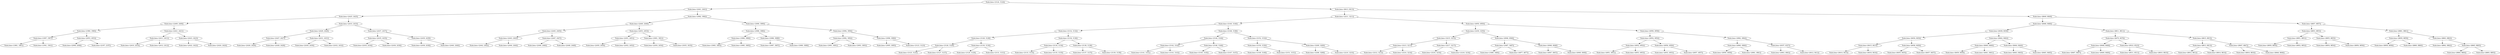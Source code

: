 digraph G{
1660613727 [label="Node{data=[3124, 3124]}"]
1660613727 -> 551444637
551444637 [label="Node{data=[2441, 2441]}"]
551444637 -> 714859705
714859705 [label="Node{data=[2425, 2425]}"]
714859705 -> 679014871
679014871 [label="Node{data=[2409, 2409]}"]
679014871 -> 487956619
487956619 [label="Node{data=[1960, 1960]}"]
487956619 -> 1310519612
1310519612 [label="Node{data=[1907, 1907]}"]
1310519612 -> 995588714
995588714 [label="Node{data=[1861, 1861]}"]
1310519612 -> 1414447774
1414447774 [label="Node{data=[1941, 1941]}"]
487956619 -> 1693397348
1693397348 [label="Node{data=[2053, 2053]}"]
1693397348 -> 1297332692
1297332692 [label="Node{data=[2008, 2008]}"]
1693397348 -> 1297555006
1297555006 [label="Node{data=[2197, 2197]}"]
679014871 -> 1873768248
1873768248 [label="Node{data=[2421, 2421]}"]
1873768248 -> 1926633400
1926633400 [label="Node{data=[2411, 2411]}"]
1926633400 -> 580623663
580623663 [label="Node{data=[2410, 2410]}"]
1926633400 -> 1464385964
1464385964 [label="Node{data=[2412, 2412]}"]
1873768248 -> 1133159122
1133159122 [label="Node{data=[2423, 2423]}"]
1133159122 -> 19072716
19072716 [label="Node{data=[2422, 2422]}"]
1133159122 -> 2133823778
2133823778 [label="Node{data=[2424, 2424]}"]
714859705 -> 1861974730
1861974730 [label="Node{data=[2433, 2433]}"]
1861974730 -> 2029111797
2029111797 [label="Node{data=[2429, 2429]}"]
2029111797 -> 1644016961
1644016961 [label="Node{data=[2427, 2427]}"]
1644016961 -> 1649975005
1649975005 [label="Node{data=[2426, 2426]}"]
1644016961 -> 1463850358
1463850358 [label="Node{data=[2428, 2428]}"]
2029111797 -> 554188810
554188810 [label="Node{data=[2431, 2431]}"]
554188810 -> 768851671
768851671 [label="Node{data=[2430, 2430]}"]
554188810 -> 198927302
198927302 [label="Node{data=[2432, 2432]}"]
1861974730 -> 1482931438
1482931438 [label="Node{data=[2437, 2437]}"]
1482931438 -> 998817784
998817784 [label="Node{data=[2435, 2435]}"]
998817784 -> 186489688
186489688 [label="Node{data=[2434, 2434]}"]
998817784 -> 1535646894
1535646894 [label="Node{data=[2436, 2436]}"]
1482931438 -> 516509693
516509693 [label="Node{data=[2439, 2439]}"]
516509693 -> 1623213219
1623213219 [label="Node{data=[2438, 2438]}"]
516509693 -> 123786424
123786424 [label="Node{data=[2440, 2440]}"]
551444637 -> 479647126
479647126 [label="Node{data=[3082, 3082]}"]
479647126 -> 1215616862
1215616862 [label="Node{data=[2449, 2449]}"]
1215616862 -> 720598959
720598959 [label="Node{data=[2445, 2445]}"]
720598959 -> 725070685
725070685 [label="Node{data=[2443, 2443]}"]
725070685 -> 19397064
19397064 [label="Node{data=[2442, 2442]}"]
725070685 -> 1871118485
1871118485 [label="Node{data=[2444, 2444]}"]
720598959 -> 1593334981
1593334981 [label="Node{data=[2447, 2447]}"]
1593334981 -> 1212395804
1212395804 [label="Node{data=[2446, 2446]}"]
1593334981 -> 1981085797
1981085797 [label="Node{data=[2448, 2448]}"]
1215616862 -> 557899162
557899162 [label="Node{data=[2453, 2453]}"]
557899162 -> 1027777283
1027777283 [label="Node{data=[2451, 2451]}"]
1027777283 -> 1750871782
1750871782 [label="Node{data=[2450, 2450]}"]
1027777283 -> 962208856
962208856 [label="Node{data=[2452, 2452]}"]
557899162 -> 508662500
508662500 [label="Node{data=[3001, 3001]}"]
508662500 -> 916680854
916680854 [label="Node{data=[2454, 2454]}"]
508662500 -> 1057051578
1057051578 [label="Node{data=[3035, 3035]}"]
479647126 -> 1460783334
1460783334 [label="Node{data=[3090, 3090]}"]
1460783334 -> 1162196562
1162196562 [label="Node{data=[3086, 3086]}"]
1162196562 -> 1758415276
1758415276 [label="Node{data=[3084, 3084]}"]
1758415276 -> 1566989196
1566989196 [label="Node{data=[3083, 3083]}"]
1758415276 -> 82443838
82443838 [label="Node{data=[3085, 3085]}"]
1162196562 -> 1828077527
1828077527 [label="Node{data=[3088, 3088]}"]
1828077527 -> 2120653260
2120653260 [label="Node{data=[3087, 3087]}"]
1828077527 -> 296949687
296949687 [label="Node{data=[3089, 3089]}"]
1460783334 -> 1516241841
1516241841 [label="Node{data=[3094, 3094]}"]
1516241841 -> 129341357
129341357 [label="Node{data=[3092, 3092]}"]
129341357 -> 1297598062
1297598062 [label="Node{data=[3091, 3091]}"]
129341357 -> 1154510556
1154510556 [label="Node{data=[3093, 3093]}"]
1516241841 -> 511148156
511148156 [label="Node{data=[3096, 3096]}"]
511148156 -> 903116000
903116000 [label="Node{data=[3095, 3095]}"]
511148156 -> 1178841218
1178841218 [label="Node{data=[3123, 3123]}"]
1660613727 -> 27430936
27430936 [label="Node{data=[8413, 8413]}"]
27430936 -> 594838576
594838576 [label="Node{data=[3211, 3211]}"]
594838576 -> 890345418
890345418 [label="Node{data=[3140, 3140]}"]
890345418 -> 1854793290
1854793290 [label="Node{data=[3132, 3132]}"]
1854793290 -> 2075822547
2075822547 [label="Node{data=[3128, 3128]}"]
2075822547 -> 2095630224
2095630224 [label="Node{data=[3126, 3126]}"]
2095630224 -> 1165930496
1165930496 [label="Node{data=[3125, 3125]}"]
2095630224 -> 1145086291
1145086291 [label="Node{data=[3127, 3127]}"]
2075822547 -> 1805339673
1805339673 [label="Node{data=[3130, 3130]}"]
1805339673 -> 1375064765
1375064765 [label="Node{data=[3129, 3129]}"]
1805339673 -> 1631290931
1631290931 [label="Node{data=[3131, 3131]}"]
1854793290 -> 540076414
540076414 [label="Node{data=[3136, 3136]}"]
540076414 -> 293241573
293241573 [label="Node{data=[3134, 3134]}"]
293241573 -> 1852168781
1852168781 [label="Node{data=[3133, 3133]}"]
293241573 -> 1397932972
1397932972 [label="Node{data=[3135, 3135]}"]
540076414 -> 1947118497
1947118497 [label="Node{data=[3138, 3138]}"]
1947118497 -> 832987759
832987759 [label="Node{data=[3137, 3137]}"]
1947118497 -> 1901162916
1901162916 [label="Node{data=[3139, 3139]}"]
890345418 -> 886801281
886801281 [label="Node{data=[3148, 3148]}"]
886801281 -> 898200856
898200856 [label="Node{data=[3144, 3144]}"]
898200856 -> 935255260
935255260 [label="Node{data=[3142, 3142]}"]
935255260 -> 1293436894
1293436894 [label="Node{data=[3141, 3141]}"]
935255260 -> 624366199
624366199 [label="Node{data=[3143, 3143]}"]
898200856 -> 1533575804
1533575804 [label="Node{data=[3146, 3146]}"]
1533575804 -> 443674097
443674097 [label="Node{data=[3145, 3145]}"]
1533575804 -> 358121430
358121430 [label="Node{data=[3147, 3147]}"]
886801281 -> 140604320
140604320 [label="Node{data=[3152, 3152]}"]
140604320 -> 386235314
386235314 [label="Node{data=[3150, 3150]}"]
386235314 -> 42865350
42865350 [label="Node{data=[3149, 3149]}"]
386235314 -> 1425963918
1425963918 [label="Node{data=[3151, 3151]}"]
140604320 -> 1468133058
1468133058 [label="Node{data=[3209, 3209]}"]
1468133058 -> 1810225003
1810225003 [label="Node{data=[3208, 3208]}"]
1468133058 -> 428863731
428863731 [label="Node{data=[3210, 3210]}"]
594838576 -> 1049283143
1049283143 [label="Node{data=[4950, 4950]}"]
1049283143 -> 1713755306
1713755306 [label="Node{data=[3250, 3250]}"]
1713755306 -> 599660938
599660938 [label="Node{data=[3215, 3215]}"]
599660938 -> 1162902886
1162902886 [label="Node{data=[3213, 3213]}"]
1162902886 -> 761286521
761286521 [label="Node{data=[3212, 3212]}"]
1162902886 -> 1697140475
1697140475 [label="Node{data=[3214, 3214]}"]
599660938 -> 914975133
914975133 [label="Node{data=[3217, 3217]}"]
914975133 -> 1886689639
1886689639 [label="Node{data=[3216, 3216]}"]
914975133 -> 1598032791
1598032791 [label="Node{data=[3218, 3218]}"]
1713755306 -> 2025376018
2025376018 [label="Node{data=[4946, 4946]}"]
2025376018 -> 83923481
83923481 [label="Node{data=[3487, 3487]}"]
83923481 -> 1366006911
1366006911 [label="Node{data=[3480, 3480]}"]
83923481 -> 237517174
237517174 [label="Node{data=[4877, 4877]}"]
2025376018 -> 820417016
820417016 [label="Node{data=[4948, 4948]}"]
820417016 -> 838294951
838294951 [label="Node{data=[4947, 4947]}"]
820417016 -> 1014146946
1014146946 [label="Node{data=[4949, 4949]}"]
1049283143 -> 1943984883
1943984883 [label="Node{data=[4958, 4958]}"]
1943984883 -> 2008284193
2008284193 [label="Node{data=[4954, 4954]}"]
2008284193 -> 2091031829
2091031829 [label="Node{data=[4952, 4952]}"]
2091031829 -> 1439005620
1439005620 [label="Node{data=[4951, 4951]}"]
2091031829 -> 1355360957
1355360957 [label="Node{data=[4953, 4953]}"]
2008284193 -> 955487857
955487857 [label="Node{data=[4956, 4956]}"]
955487857 -> 1347550799
1347550799 [label="Node{data=[4955, 4955]}"]
955487857 -> 783759146
783759146 [label="Node{data=[4957, 4957]}"]
1943984883 -> 934444163
934444163 [label="Node{data=[4962, 4962]}"]
934444163 -> 332801050
332801050 [label="Node{data=[4960, 4960]}"]
332801050 -> 1286210473
1286210473 [label="Node{data=[4959, 4959]}"]
332801050 -> 1538487153
1538487153 [label="Node{data=[4961, 4961]}"]
934444163 -> 2134989536
2134989536 [label="Node{data=[8357, 8357]}"]
2134989536 -> 1561679846
1561679846 [label="Node{data=[4963, 4963]}"]
2134989536 -> 1094627494
1094627494 [label="Node{data=[8412, 8412]}"]
27430936 -> 22440715
22440715 [label="Node{data=[8849, 8849]}"]
22440715 -> 1958061979
1958061979 [label="Node{data=[8466, 8466]}"]
1958061979 -> 57173132
57173132 [label="Node{data=[8458, 8458]}"]
57173132 -> 929521607
929521607 [label="Node{data=[8454, 8454]}"]
929521607 -> 98268179
98268179 [label="Node{data=[8415, 8415]}"]
98268179 -> 1552646732
1552646732 [label="Node{data=[8414, 8414]}"]
98268179 -> 478662997
478662997 [label="Node{data=[8416, 8416]}"]
929521607 -> 294861925
294861925 [label="Node{data=[8456, 8456]}"]
294861925 -> 1328982440
1328982440 [label="Node{data=[8455, 8455]}"]
294861925 -> 1328532448
1328532448 [label="Node{data=[8457, 8457]}"]
57173132 -> 1837151785
1837151785 [label="Node{data=[8462, 8462]}"]
1837151785 -> 1702416360
1702416360 [label="Node{data=[8460, 8460]}"]
1702416360 -> 528044294
528044294 [label="Node{data=[8459, 8459]}"]
1702416360 -> 775481794
775481794 [label="Node{data=[8461, 8461]}"]
1837151785 -> 1189159890
1189159890 [label="Node{data=[8464, 8464]}"]
1189159890 -> 1699066729
1699066729 [label="Node{data=[8463, 8463]}"]
1189159890 -> 811675558
811675558 [label="Node{data=[8465, 8465]}"]
1958061979 -> 1509865105
1509865105 [label="Node{data=[8811, 8811]}"]
1509865105 -> 382661071
382661071 [label="Node{data=[8470, 8470]}"]
382661071 -> 1582876292
1582876292 [label="Node{data=[8468, 8468]}"]
1582876292 -> 1744690934
1744690934 [label="Node{data=[8467, 8467]}"]
1582876292 -> 1260103334
1260103334 [label="Node{data=[8469, 8469]}"]
382661071 -> 716863107
716863107 [label="Node{data=[8523, 8523]}"]
716863107 -> 852425142
852425142 [label="Node{data=[8511, 8511]}"]
716863107 -> 994941815
994941815 [label="Node{data=[8810, 8810]}"]
1509865105 -> 762655790
762655790 [label="Node{data=[8815, 8815]}"]
762655790 -> 1417822573
1417822573 [label="Node{data=[8813, 8813]}"]
1417822573 -> 298057986
298057986 [label="Node{data=[8812, 8812]}"]
1417822573 -> 1183168110
1183168110 [label="Node{data=[8814, 8814]}"]
762655790 -> 1112882900
1112882900 [label="Node{data=[8847, 8847]}"]
1112882900 -> 77235930
77235930 [label="Node{data=[8816, 8816]}"]
1112882900 -> 895961946
895961946 [label="Node{data=[8848, 8848]}"]
22440715 -> 1589292382
1589292382 [label="Node{data=[8857, 8857]}"]
1589292382 -> 896703427
896703427 [label="Node{data=[8853, 8853]}"]
896703427 -> 1703831521
1703831521 [label="Node{data=[8851, 8851]}"]
1703831521 -> 1782369681
1782369681 [label="Node{data=[8850, 8850]}"]
1703831521 -> 1634164181
1634164181 [label="Node{data=[8852, 8852]}"]
896703427 -> 1080721081
1080721081 [label="Node{data=[8855, 8855]}"]
1080721081 -> 1456322618
1456322618 [label="Node{data=[8854, 8854]}"]
1080721081 -> 1519499063
1519499063 [label="Node{data=[8856, 8856]}"]
1589292382 -> 21221445
21221445 [label="Node{data=[8861, 8861]}"]
21221445 -> 307226978
307226978 [label="Node{data=[8859, 8859]}"]
307226978 -> 704155513
704155513 [label="Node{data=[8858, 8858]}"]
307226978 -> 2122825086
2122825086 [label="Node{data=[8860, 8860]}"]
21221445 -> 1641650963
1641650963 [label="Node{data=[8863, 8863]}"]
1641650963 -> 212888243
212888243 [label="Node{data=[8862, 8862]}"]
1641650963 -> 1633595163
1633595163 [label="Node{data=[8865, 8865]}"]
1633595163 -> 586252803
586252803 [label="Node{data=[8864, 8864]}"]
1633595163 -> 257791053
257791053 [label="Node{data=[8893, 8893]}"]
}